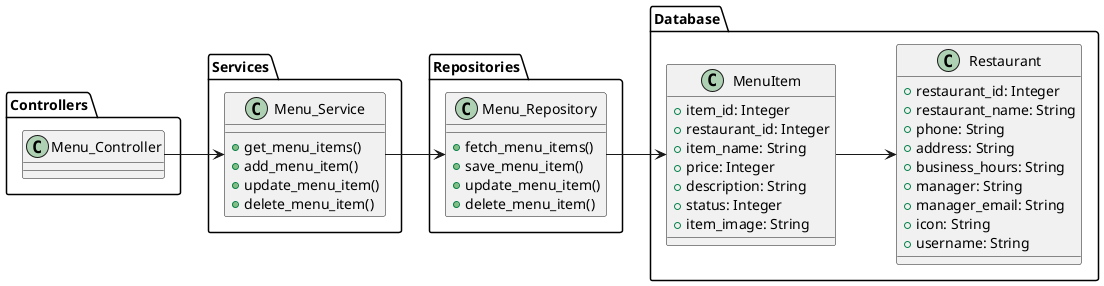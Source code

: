 ' 菜單模組類別圖
@startuml Menu_Module
left to right direction

package "Controllers" {
    class Menu_Controller
}

package "Services" {
    class Menu_Service {
        +get_menu_items()
        +add_menu_item()
        +update_menu_item()
        +delete_menu_item()
    }
}

package "Repositories" {
    class Menu_Repository {
        +fetch_menu_items()
        +save_menu_item()
        +update_menu_item()
        +delete_menu_item()
    }
}

package "Database" {
    class MenuItem {
        +item_id: Integer
        +restaurant_id: Integer
        +item_name: String
        +price: Integer
        +description: String
        +status: Integer
        +item_image: String
    }
    class Restaurant {
        +restaurant_id: Integer
        +restaurant_name: String
        +phone: String
        +address: String
        +business_hours: String
        +manager: String
        +manager_email: String
        +icon: String
        +username: String
    }
}

Menu_Controller --> Menu_Service
Menu_Service --> Menu_Repository
Menu_Repository --> MenuItem
MenuItem --> Restaurant

@enduml